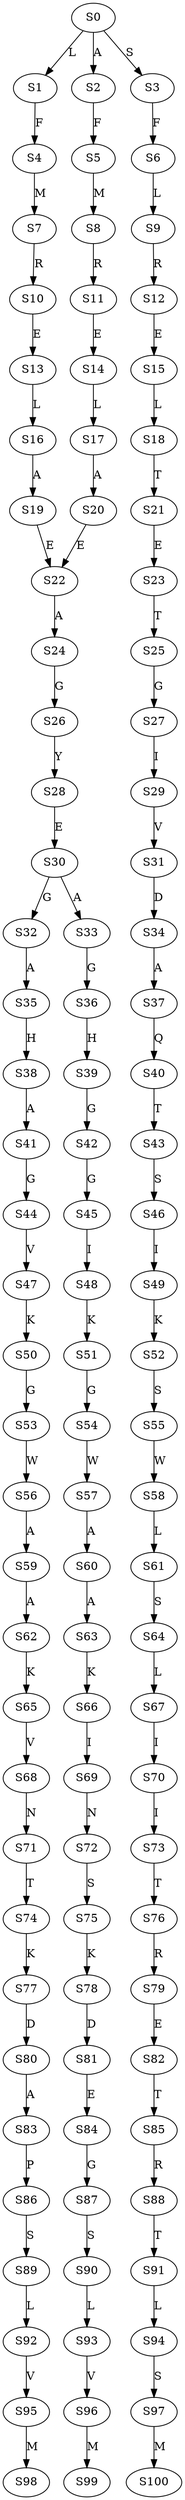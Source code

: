 strict digraph  {
	S0 -> S1 [ label = L ];
	S0 -> S2 [ label = A ];
	S0 -> S3 [ label = S ];
	S1 -> S4 [ label = F ];
	S2 -> S5 [ label = F ];
	S3 -> S6 [ label = F ];
	S4 -> S7 [ label = M ];
	S5 -> S8 [ label = M ];
	S6 -> S9 [ label = L ];
	S7 -> S10 [ label = R ];
	S8 -> S11 [ label = R ];
	S9 -> S12 [ label = R ];
	S10 -> S13 [ label = E ];
	S11 -> S14 [ label = E ];
	S12 -> S15 [ label = E ];
	S13 -> S16 [ label = L ];
	S14 -> S17 [ label = L ];
	S15 -> S18 [ label = L ];
	S16 -> S19 [ label = A ];
	S17 -> S20 [ label = A ];
	S18 -> S21 [ label = T ];
	S19 -> S22 [ label = E ];
	S20 -> S22 [ label = E ];
	S21 -> S23 [ label = E ];
	S22 -> S24 [ label = A ];
	S23 -> S25 [ label = T ];
	S24 -> S26 [ label = G ];
	S25 -> S27 [ label = G ];
	S26 -> S28 [ label = Y ];
	S27 -> S29 [ label = I ];
	S28 -> S30 [ label = E ];
	S29 -> S31 [ label = V ];
	S30 -> S32 [ label = G ];
	S30 -> S33 [ label = A ];
	S31 -> S34 [ label = D ];
	S32 -> S35 [ label = A ];
	S33 -> S36 [ label = G ];
	S34 -> S37 [ label = A ];
	S35 -> S38 [ label = H ];
	S36 -> S39 [ label = H ];
	S37 -> S40 [ label = Q ];
	S38 -> S41 [ label = A ];
	S39 -> S42 [ label = G ];
	S40 -> S43 [ label = T ];
	S41 -> S44 [ label = G ];
	S42 -> S45 [ label = G ];
	S43 -> S46 [ label = S ];
	S44 -> S47 [ label = V ];
	S45 -> S48 [ label = I ];
	S46 -> S49 [ label = I ];
	S47 -> S50 [ label = K ];
	S48 -> S51 [ label = K ];
	S49 -> S52 [ label = K ];
	S50 -> S53 [ label = G ];
	S51 -> S54 [ label = G ];
	S52 -> S55 [ label = S ];
	S53 -> S56 [ label = W ];
	S54 -> S57 [ label = W ];
	S55 -> S58 [ label = W ];
	S56 -> S59 [ label = A ];
	S57 -> S60 [ label = A ];
	S58 -> S61 [ label = L ];
	S59 -> S62 [ label = A ];
	S60 -> S63 [ label = A ];
	S61 -> S64 [ label = S ];
	S62 -> S65 [ label = K ];
	S63 -> S66 [ label = K ];
	S64 -> S67 [ label = L ];
	S65 -> S68 [ label = V ];
	S66 -> S69 [ label = I ];
	S67 -> S70 [ label = I ];
	S68 -> S71 [ label = N ];
	S69 -> S72 [ label = N ];
	S70 -> S73 [ label = I ];
	S71 -> S74 [ label = T ];
	S72 -> S75 [ label = S ];
	S73 -> S76 [ label = T ];
	S74 -> S77 [ label = K ];
	S75 -> S78 [ label = K ];
	S76 -> S79 [ label = R ];
	S77 -> S80 [ label = D ];
	S78 -> S81 [ label = D ];
	S79 -> S82 [ label = E ];
	S80 -> S83 [ label = A ];
	S81 -> S84 [ label = E ];
	S82 -> S85 [ label = T ];
	S83 -> S86 [ label = P ];
	S84 -> S87 [ label = G ];
	S85 -> S88 [ label = R ];
	S86 -> S89 [ label = S ];
	S87 -> S90 [ label = S ];
	S88 -> S91 [ label = T ];
	S89 -> S92 [ label = L ];
	S90 -> S93 [ label = L ];
	S91 -> S94 [ label = L ];
	S92 -> S95 [ label = V ];
	S93 -> S96 [ label = V ];
	S94 -> S97 [ label = S ];
	S95 -> S98 [ label = M ];
	S96 -> S99 [ label = M ];
	S97 -> S100 [ label = M ];
}
